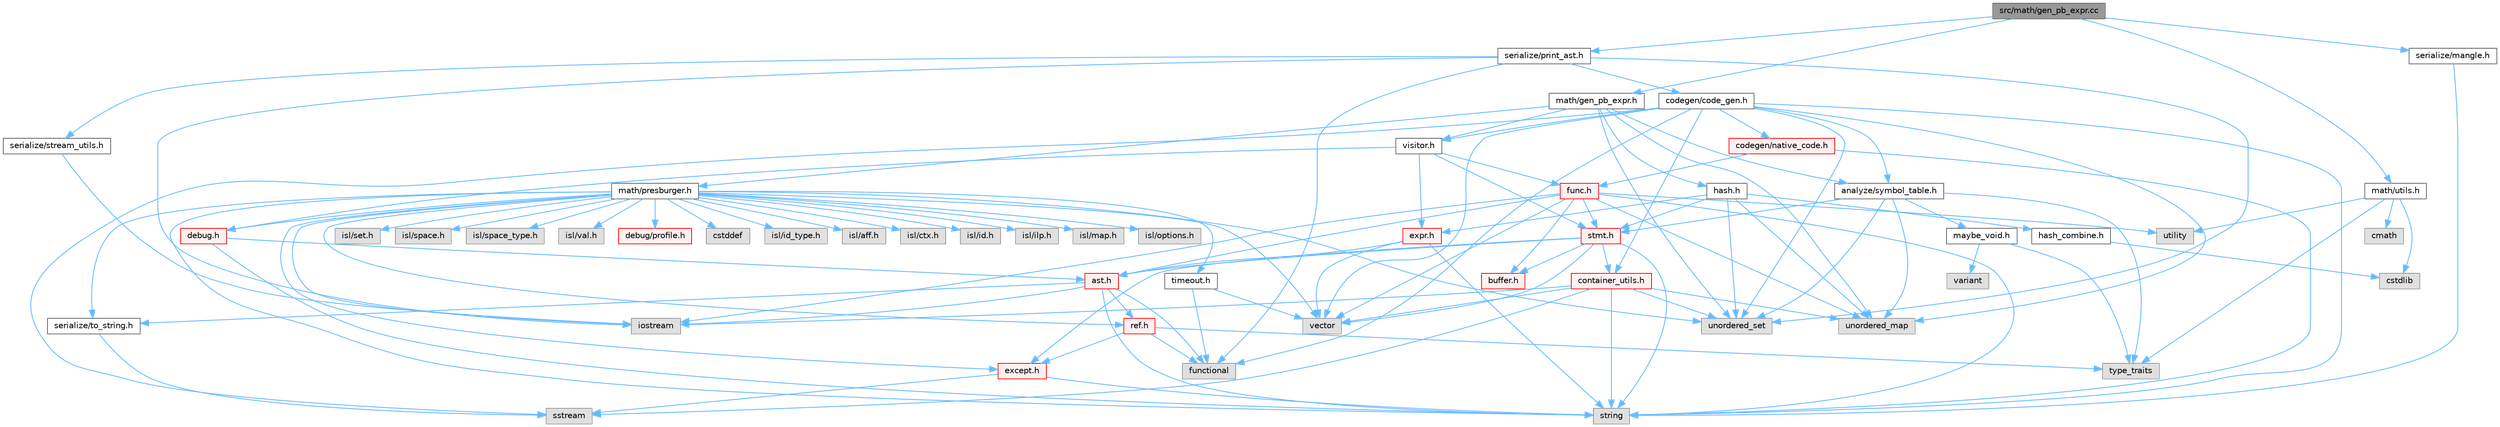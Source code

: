 digraph "src/math/gen_pb_expr.cc"
{
 // LATEX_PDF_SIZE
  bgcolor="transparent";
  edge [fontname=Helvetica,fontsize=10,labelfontname=Helvetica,labelfontsize=10];
  node [fontname=Helvetica,fontsize=10,shape=box,height=0.2,width=0.4];
  Node1 [label="src/math/gen_pb_expr.cc",height=0.2,width=0.4,color="gray40", fillcolor="grey60", style="filled", fontcolor="black",tooltip=" "];
  Node1 -> Node2 [color="steelblue1",style="solid"];
  Node2 [label="math/gen_pb_expr.h",height=0.2,width=0.4,color="grey40", fillcolor="white", style="filled",URL="$gen__pb__expr_8h.html",tooltip=" "];
  Node2 -> Node3 [color="steelblue1",style="solid"];
  Node3 [label="unordered_map",height=0.2,width=0.4,color="grey60", fillcolor="#E0E0E0", style="filled",tooltip=" "];
  Node2 -> Node4 [color="steelblue1",style="solid"];
  Node4 [label="unordered_set",height=0.2,width=0.4,color="grey60", fillcolor="#E0E0E0", style="filled",tooltip=" "];
  Node2 -> Node5 [color="steelblue1",style="solid"];
  Node5 [label="analyze/symbol_table.h",height=0.2,width=0.4,color="grey40", fillcolor="white", style="filled",URL="$symbol__table_8h.html",tooltip=" "];
  Node5 -> Node6 [color="steelblue1",style="solid"];
  Node6 [label="type_traits",height=0.2,width=0.4,color="grey60", fillcolor="#E0E0E0", style="filled",tooltip=" "];
  Node5 -> Node3 [color="steelblue1",style="solid"];
  Node5 -> Node4 [color="steelblue1",style="solid"];
  Node5 -> Node7 [color="steelblue1",style="solid"];
  Node7 [label="maybe_void.h",height=0.2,width=0.4,color="grey40", fillcolor="white", style="filled",URL="$maybe__void_8h.html",tooltip=" "];
  Node7 -> Node6 [color="steelblue1",style="solid"];
  Node7 -> Node8 [color="steelblue1",style="solid"];
  Node8 [label="variant",height=0.2,width=0.4,color="grey60", fillcolor="#E0E0E0", style="filled",tooltip=" "];
  Node5 -> Node9 [color="steelblue1",style="solid"];
  Node9 [label="stmt.h",height=0.2,width=0.4,color="red", fillcolor="#FFF0F0", style="filled",URL="$stmt_8h.html",tooltip=" "];
  Node9 -> Node10 [color="steelblue1",style="solid"];
  Node10 [label="string",height=0.2,width=0.4,color="grey60", fillcolor="#E0E0E0", style="filled",tooltip=" "];
  Node9 -> Node11 [color="steelblue1",style="solid"];
  Node11 [label="vector",height=0.2,width=0.4,color="grey60", fillcolor="#E0E0E0", style="filled",tooltip=" "];
  Node9 -> Node12 [color="steelblue1",style="solid"];
  Node12 [label="ast.h",height=0.2,width=0.4,color="red", fillcolor="#FFF0F0", style="filled",URL="$ast_8h.html",tooltip=" "];
  Node12 -> Node14 [color="steelblue1",style="solid"];
  Node14 [label="functional",height=0.2,width=0.4,color="grey60", fillcolor="#E0E0E0", style="filled",tooltip=" "];
  Node12 -> Node15 [color="steelblue1",style="solid"];
  Node15 [label="iostream",height=0.2,width=0.4,color="grey60", fillcolor="#E0E0E0", style="filled",tooltip=" "];
  Node12 -> Node10 [color="steelblue1",style="solid"];
  Node12 -> Node22 [color="steelblue1",style="solid"];
  Node22 [label="ref.h",height=0.2,width=0.4,color="red", fillcolor="#FFF0F0", style="filled",URL="$ref_8h.html",tooltip=" "];
  Node22 -> Node14 [color="steelblue1",style="solid"];
  Node22 -> Node6 [color="steelblue1",style="solid"];
  Node22 -> Node27 [color="steelblue1",style="solid"];
  Node27 [label="except.h",height=0.2,width=0.4,color="red", fillcolor="#FFF0F0", style="filled",URL="$except_8h.html",tooltip=" "];
  Node27 -> Node28 [color="steelblue1",style="solid"];
  Node28 [label="sstream",height=0.2,width=0.4,color="grey60", fillcolor="#E0E0E0", style="filled",tooltip=" "];
  Node27 -> Node10 [color="steelblue1",style="solid"];
  Node12 -> Node30 [color="steelblue1",style="solid"];
  Node30 [label="serialize/to_string.h",height=0.2,width=0.4,color="grey40", fillcolor="white", style="filled",URL="$to__string_8h.html",tooltip=" "];
  Node30 -> Node28 [color="steelblue1",style="solid"];
  Node9 -> Node41 [color="steelblue1",style="solid"];
  Node41 [label="buffer.h",height=0.2,width=0.4,color="red", fillcolor="#FFF0F0", style="filled",URL="$buffer_8h.html",tooltip=" "];
  Node9 -> Node34 [color="steelblue1",style="solid"];
  Node34 [label="container_utils.h",height=0.2,width=0.4,color="red", fillcolor="#FFF0F0", style="filled",URL="$container__utils_8h.html",tooltip=" "];
  Node34 -> Node15 [color="steelblue1",style="solid"];
  Node34 -> Node28 [color="steelblue1",style="solid"];
  Node34 -> Node10 [color="steelblue1",style="solid"];
  Node34 -> Node3 [color="steelblue1",style="solid"];
  Node34 -> Node4 [color="steelblue1",style="solid"];
  Node34 -> Node11 [color="steelblue1",style="solid"];
  Node9 -> Node27 [color="steelblue1",style="solid"];
  Node2 -> Node51 [color="steelblue1",style="solid"];
  Node51 [label="hash.h",height=0.2,width=0.4,color="grey40", fillcolor="white", style="filled",URL="$hash_8h.html",tooltip=" "];
  Node51 -> Node3 [color="steelblue1",style="solid"];
  Node51 -> Node4 [color="steelblue1",style="solid"];
  Node51 -> Node43 [color="steelblue1",style="solid"];
  Node43 [label="expr.h",height=0.2,width=0.4,color="red", fillcolor="#FFF0F0", style="filled",URL="$expr_8h.html",tooltip=" "];
  Node43 -> Node10 [color="steelblue1",style="solid"];
  Node43 -> Node11 [color="steelblue1",style="solid"];
  Node43 -> Node12 [color="steelblue1",style="solid"];
  Node51 -> Node49 [color="steelblue1",style="solid"];
  Node49 [label="hash_combine.h",height=0.2,width=0.4,color="grey40", fillcolor="white", style="filled",URL="$hash__combine_8h.html",tooltip=" "];
  Node49 -> Node26 [color="steelblue1",style="solid"];
  Node26 [label="cstdlib",height=0.2,width=0.4,color="grey60", fillcolor="#E0E0E0", style="filled",tooltip=" "];
  Node51 -> Node9 [color="steelblue1",style="solid"];
  Node2 -> Node52 [color="steelblue1",style="solid"];
  Node52 [label="math/presburger.h",height=0.2,width=0.4,color="grey40", fillcolor="white", style="filled",URL="$presburger_8h.html",tooltip=" "];
  Node52 -> Node53 [color="steelblue1",style="solid"];
  Node53 [label="cstddef",height=0.2,width=0.4,color="grey60", fillcolor="#E0E0E0", style="filled",tooltip=" "];
  Node52 -> Node15 [color="steelblue1",style="solid"];
  Node52 -> Node54 [color="steelblue1",style="solid"];
  Node54 [label="isl/id_type.h",height=0.2,width=0.4,color="grey60", fillcolor="#E0E0E0", style="filled",tooltip=" "];
  Node52 -> Node10 [color="steelblue1",style="solid"];
  Node52 -> Node4 [color="steelblue1",style="solid"];
  Node52 -> Node11 [color="steelblue1",style="solid"];
  Node52 -> Node55 [color="steelblue1",style="solid"];
  Node55 [label="isl/aff.h",height=0.2,width=0.4,color="grey60", fillcolor="#E0E0E0", style="filled",tooltip=" "];
  Node52 -> Node56 [color="steelblue1",style="solid"];
  Node56 [label="isl/ctx.h",height=0.2,width=0.4,color="grey60", fillcolor="#E0E0E0", style="filled",tooltip=" "];
  Node52 -> Node57 [color="steelblue1",style="solid"];
  Node57 [label="isl/id.h",height=0.2,width=0.4,color="grey60", fillcolor="#E0E0E0", style="filled",tooltip=" "];
  Node52 -> Node58 [color="steelblue1",style="solid"];
  Node58 [label="isl/ilp.h",height=0.2,width=0.4,color="grey60", fillcolor="#E0E0E0", style="filled",tooltip=" "];
  Node52 -> Node59 [color="steelblue1",style="solid"];
  Node59 [label="isl/map.h",height=0.2,width=0.4,color="grey60", fillcolor="#E0E0E0", style="filled",tooltip=" "];
  Node52 -> Node60 [color="steelblue1",style="solid"];
  Node60 [label="isl/options.h",height=0.2,width=0.4,color="grey60", fillcolor="#E0E0E0", style="filled",tooltip=" "];
  Node52 -> Node61 [color="steelblue1",style="solid"];
  Node61 [label="isl/set.h",height=0.2,width=0.4,color="grey60", fillcolor="#E0E0E0", style="filled",tooltip=" "];
  Node52 -> Node62 [color="steelblue1",style="solid"];
  Node62 [label="isl/space.h",height=0.2,width=0.4,color="grey60", fillcolor="#E0E0E0", style="filled",tooltip=" "];
  Node52 -> Node63 [color="steelblue1",style="solid"];
  Node63 [label="isl/space_type.h",height=0.2,width=0.4,color="grey60", fillcolor="#E0E0E0", style="filled",tooltip=" "];
  Node52 -> Node64 [color="steelblue1",style="solid"];
  Node64 [label="isl/val.h",height=0.2,width=0.4,color="grey60", fillcolor="#E0E0E0", style="filled",tooltip=" "];
  Node52 -> Node65 [color="steelblue1",style="solid"];
  Node65 [label="debug.h",height=0.2,width=0.4,color="red", fillcolor="#FFF0F0", style="filled",URL="$debug_8h.html",tooltip=" "];
  Node65 -> Node10 [color="steelblue1",style="solid"];
  Node65 -> Node12 [color="steelblue1",style="solid"];
  Node52 -> Node69 [color="steelblue1",style="solid"];
  Node69 [label="debug/profile.h",height=0.2,width=0.4,color="red", fillcolor="#FFF0F0", style="filled",URL="$profile_8h.html",tooltip=" "];
  Node52 -> Node27 [color="steelblue1",style="solid"];
  Node52 -> Node22 [color="steelblue1",style="solid"];
  Node52 -> Node30 [color="steelblue1",style="solid"];
  Node52 -> Node72 [color="steelblue1",style="solid"];
  Node72 [label="timeout.h",height=0.2,width=0.4,color="grey40", fillcolor="white", style="filled",URL="$timeout_8h.html",tooltip=" "];
  Node72 -> Node14 [color="steelblue1",style="solid"];
  Node72 -> Node11 [color="steelblue1",style="solid"];
  Node2 -> Node73 [color="steelblue1",style="solid"];
  Node73 [label="visitor.h",height=0.2,width=0.4,color="grey40", fillcolor="white", style="filled",URL="$visitor_8h.html",tooltip=" "];
  Node73 -> Node65 [color="steelblue1",style="solid"];
  Node73 -> Node43 [color="steelblue1",style="solid"];
  Node73 -> Node74 [color="steelblue1",style="solid"];
  Node74 [label="func.h",height=0.2,width=0.4,color="red", fillcolor="#FFF0F0", style="filled",URL="$func_8h.html",tooltip=" "];
  Node74 -> Node15 [color="steelblue1",style="solid"];
  Node74 -> Node10 [color="steelblue1",style="solid"];
  Node74 -> Node3 [color="steelblue1",style="solid"];
  Node74 -> Node75 [color="steelblue1",style="solid"];
  Node75 [label="utility",height=0.2,width=0.4,color="grey60", fillcolor="#E0E0E0", style="filled",tooltip=" "];
  Node74 -> Node11 [color="steelblue1",style="solid"];
  Node74 -> Node12 [color="steelblue1",style="solid"];
  Node74 -> Node41 [color="steelblue1",style="solid"];
  Node74 -> Node9 [color="steelblue1",style="solid"];
  Node73 -> Node9 [color="steelblue1",style="solid"];
  Node1 -> Node80 [color="steelblue1",style="solid"];
  Node80 [label="math/utils.h",height=0.2,width=0.4,color="grey40", fillcolor="white", style="filled",URL="$utils_8h.html",tooltip=" "];
  Node80 -> Node81 [color="steelblue1",style="solid"];
  Node81 [label="cmath",height=0.2,width=0.4,color="grey60", fillcolor="#E0E0E0", style="filled",tooltip=" "];
  Node80 -> Node26 [color="steelblue1",style="solid"];
  Node80 -> Node6 [color="steelblue1",style="solid"];
  Node80 -> Node75 [color="steelblue1",style="solid"];
  Node1 -> Node82 [color="steelblue1",style="solid"];
  Node82 [label="serialize/mangle.h",height=0.2,width=0.4,color="grey40", fillcolor="white", style="filled",URL="$mangle_8h.html",tooltip=" "];
  Node82 -> Node10 [color="steelblue1",style="solid"];
  Node1 -> Node83 [color="steelblue1",style="solid"];
  Node83 [label="serialize/print_ast.h",height=0.2,width=0.4,color="grey40", fillcolor="white", style="filled",URL="$print__ast_8h.html",tooltip=" "];
  Node83 -> Node14 [color="steelblue1",style="solid"];
  Node83 -> Node15 [color="steelblue1",style="solid"];
  Node83 -> Node4 [color="steelblue1",style="solid"];
  Node83 -> Node84 [color="steelblue1",style="solid"];
  Node84 [label="codegen/code_gen.h",height=0.2,width=0.4,color="grey40", fillcolor="white", style="filled",URL="$include_2codegen_2code__gen_8h.html",tooltip=" "];
  Node84 -> Node14 [color="steelblue1",style="solid"];
  Node84 -> Node28 [color="steelblue1",style="solid"];
  Node84 -> Node10 [color="steelblue1",style="solid"];
  Node84 -> Node3 [color="steelblue1",style="solid"];
  Node84 -> Node4 [color="steelblue1",style="solid"];
  Node84 -> Node11 [color="steelblue1",style="solid"];
  Node84 -> Node5 [color="steelblue1",style="solid"];
  Node84 -> Node85 [color="steelblue1",style="solid"];
  Node85 [label="codegen/native_code.h",height=0.2,width=0.4,color="red", fillcolor="#FFF0F0", style="filled",URL="$native__code_8h.html",tooltip=" "];
  Node85 -> Node10 [color="steelblue1",style="solid"];
  Node85 -> Node74 [color="steelblue1",style="solid"];
  Node84 -> Node34 [color="steelblue1",style="solid"];
  Node84 -> Node73 [color="steelblue1",style="solid"];
  Node83 -> Node19 [color="steelblue1",style="solid"];
  Node19 [label="serialize/stream_utils.h",height=0.2,width=0.4,color="grey40", fillcolor="white", style="filled",URL="$stream__utils_8h.html",tooltip=" "];
  Node19 -> Node15 [color="steelblue1",style="solid"];
}
